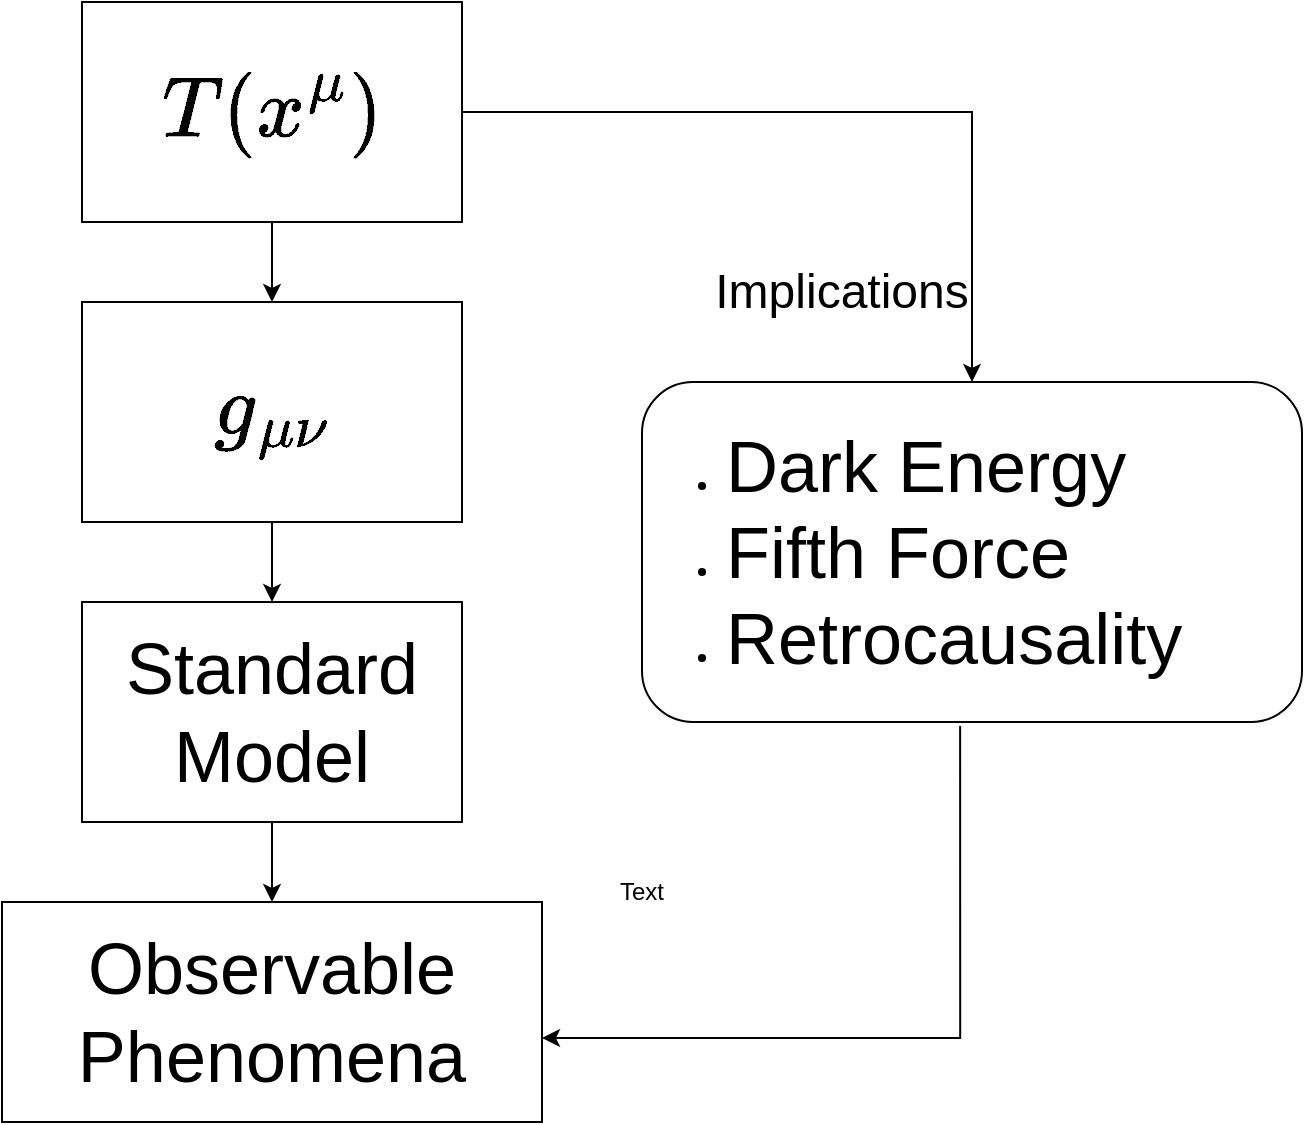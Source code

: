 <mxfile version="26.0.1">
  <diagram name="Page-1" id="yAr8gh2kTYSOF5THC29J">
    <mxGraphModel dx="1776" dy="839" grid="1" gridSize="10" guides="1" tooltips="1" connect="1" arrows="1" fold="1" page="1" pageScale="1" pageWidth="827" pageHeight="1169" math="1" shadow="0">
      <root>
        <mxCell id="0" />
        <mxCell id="1" parent="0" />
        <mxCell id="gzqaDjeg5aTvpJf5RPIu-1" value="&lt;ul&gt;&lt;li&gt;&lt;font style=&quot;font-size: 36px;&quot;&gt;Dark Energy&lt;/font&gt;&lt;/li&gt;&lt;li&gt;&lt;font style=&quot;font-size: 36px;&quot;&gt;Fifth Force&lt;/font&gt;&lt;/li&gt;&lt;li&gt;&lt;font style=&quot;font-size: 36px;&quot;&gt;Retrocausality&lt;/font&gt;&lt;/li&gt;&lt;/ul&gt;" style="rounded=1;whiteSpace=wrap;html=1;align=left;" vertex="1" parent="1">
          <mxGeometry x="410" y="310" width="330" height="170" as="geometry" />
        </mxCell>
        <mxCell id="gzqaDjeg5aTvpJf5RPIu-7" style="edgeStyle=orthogonalEdgeStyle;rounded=0;orthogonalLoop=1;jettySize=auto;html=1;exitX=0.5;exitY=1;exitDx=0;exitDy=0;entryX=0.5;entryY=0;entryDx=0;entryDy=0;" edge="1" parent="1" source="gzqaDjeg5aTvpJf5RPIu-2" target="gzqaDjeg5aTvpJf5RPIu-4">
          <mxGeometry relative="1" as="geometry" />
        </mxCell>
        <mxCell id="gzqaDjeg5aTvpJf5RPIu-11" style="edgeStyle=orthogonalEdgeStyle;rounded=0;orthogonalLoop=1;jettySize=auto;html=1;" edge="1" parent="1" source="gzqaDjeg5aTvpJf5RPIu-2" target="gzqaDjeg5aTvpJf5RPIu-1">
          <mxGeometry relative="1" as="geometry" />
        </mxCell>
        <mxCell id="gzqaDjeg5aTvpJf5RPIu-2" value="&lt;font style=&quot;font-size: 36px;&quot;&gt;$$T(x^{\mu})$$&lt;/font&gt;" style="rounded=0;whiteSpace=wrap;html=1;" vertex="1" parent="1">
          <mxGeometry x="130" y="120" width="190" height="110" as="geometry" />
        </mxCell>
        <mxCell id="gzqaDjeg5aTvpJf5RPIu-8" style="edgeStyle=orthogonalEdgeStyle;rounded=0;orthogonalLoop=1;jettySize=auto;html=1;exitX=0.5;exitY=1;exitDx=0;exitDy=0;entryX=0.5;entryY=0;entryDx=0;entryDy=0;" edge="1" parent="1" source="gzqaDjeg5aTvpJf5RPIu-4" target="gzqaDjeg5aTvpJf5RPIu-5">
          <mxGeometry relative="1" as="geometry" />
        </mxCell>
        <mxCell id="gzqaDjeg5aTvpJf5RPIu-4" value="&lt;font style=&quot;font-size: 36px;&quot;&gt;$$g_{\mu\nu}$$&lt;/font&gt;" style="rounded=0;whiteSpace=wrap;html=1;" vertex="1" parent="1">
          <mxGeometry x="130" y="270" width="190" height="110" as="geometry" />
        </mxCell>
        <mxCell id="gzqaDjeg5aTvpJf5RPIu-9" style="edgeStyle=orthogonalEdgeStyle;rounded=0;orthogonalLoop=1;jettySize=auto;html=1;exitX=0.5;exitY=1;exitDx=0;exitDy=0;entryX=0.5;entryY=0;entryDx=0;entryDy=0;" edge="1" parent="1" source="gzqaDjeg5aTvpJf5RPIu-5" target="gzqaDjeg5aTvpJf5RPIu-6">
          <mxGeometry relative="1" as="geometry" />
        </mxCell>
        <mxCell id="gzqaDjeg5aTvpJf5RPIu-5" value="&lt;font style=&quot;font-size: 36px;&quot;&gt;Standard&lt;br&gt;Model&lt;/font&gt;" style="rounded=0;whiteSpace=wrap;html=1;" vertex="1" parent="1">
          <mxGeometry x="130" y="420" width="190" height="110" as="geometry" />
        </mxCell>
        <mxCell id="gzqaDjeg5aTvpJf5RPIu-6" value="&lt;span style=&quot;font-size: 36px;&quot;&gt;Observable&lt;br&gt;Phenomena&lt;/span&gt;" style="rounded=0;whiteSpace=wrap;html=1;" vertex="1" parent="1">
          <mxGeometry x="90" y="570" width="270" height="110" as="geometry" />
        </mxCell>
        <mxCell id="gzqaDjeg5aTvpJf5RPIu-10" style="edgeStyle=orthogonalEdgeStyle;rounded=0;orthogonalLoop=1;jettySize=auto;html=1;entryX=1;entryY=0.618;entryDx=0;entryDy=0;entryPerimeter=0;exitX=0.482;exitY=1.012;exitDx=0;exitDy=0;exitPerimeter=0;" edge="1" parent="1" source="gzqaDjeg5aTvpJf5RPIu-1" target="gzqaDjeg5aTvpJf5RPIu-6">
          <mxGeometry relative="1" as="geometry">
            <Array as="points">
              <mxPoint x="569" y="638" />
            </Array>
          </mxGeometry>
        </mxCell>
        <mxCell id="gzqaDjeg5aTvpJf5RPIu-13" value="Text" style="text;html=1;align=center;verticalAlign=middle;whiteSpace=wrap;rounded=0;" vertex="1" parent="1">
          <mxGeometry x="380" y="550" width="60" height="30" as="geometry" />
        </mxCell>
        <mxCell id="gzqaDjeg5aTvpJf5RPIu-14" value="&lt;font style=&quot;font-size: 24px;&quot;&gt;Implications&lt;/font&gt;" style="text;html=1;align=center;verticalAlign=middle;whiteSpace=wrap;rounded=0;" vertex="1" parent="1">
          <mxGeometry x="480" y="250" width="60" height="30" as="geometry" />
        </mxCell>
      </root>
    </mxGraphModel>
  </diagram>
</mxfile>
